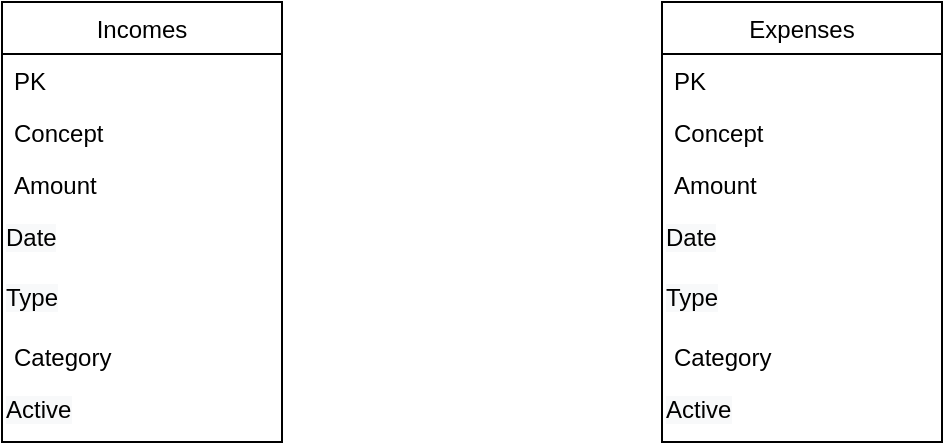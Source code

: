 <mxfile version="14.9.7" type="device"><diagram id="ln-DiwG4FhF-t4TE5HBr" name="Page-1"><mxGraphModel dx="1346" dy="623" grid="1" gridSize="10" guides="1" tooltips="1" connect="1" arrows="1" fold="1" page="1" pageScale="1" pageWidth="827" pageHeight="1169" math="0" shadow="0"><root><mxCell id="0"/><mxCell id="1" parent="0"/><mxCell id="u9EQhdapzNfWU7Dk3FNV-1" value="Incomes" style="swimlane;fontStyle=0;childLayout=stackLayout;horizontal=1;startSize=26;horizontalStack=0;resizeParent=1;resizeParentMax=0;resizeLast=0;collapsible=1;marginBottom=0;" vertex="1" parent="1"><mxGeometry x="170" y="160" width="140" height="220" as="geometry"/></mxCell><mxCell id="u9EQhdapzNfWU7Dk3FNV-2" value="PK" style="text;strokeColor=none;fillColor=none;align=left;verticalAlign=top;spacingLeft=4;spacingRight=4;overflow=hidden;rotatable=0;points=[[0,0.5],[1,0.5]];portConstraint=eastwest;" vertex="1" parent="u9EQhdapzNfWU7Dk3FNV-1"><mxGeometry y="26" width="140" height="26" as="geometry"/></mxCell><mxCell id="u9EQhdapzNfWU7Dk3FNV-5" value="Concept&#10;" style="text;strokeColor=none;fillColor=none;align=left;verticalAlign=top;spacingLeft=4;spacingRight=4;overflow=hidden;rotatable=0;points=[[0,0.5],[1,0.5]];portConstraint=eastwest;" vertex="1" parent="u9EQhdapzNfWU7Dk3FNV-1"><mxGeometry y="52" width="140" height="26" as="geometry"/></mxCell><mxCell id="u9EQhdapzNfWU7Dk3FNV-3" value="Amount" style="text;strokeColor=none;fillColor=none;align=left;verticalAlign=top;spacingLeft=4;spacingRight=4;overflow=hidden;rotatable=0;points=[[0,0.5],[1,0.5]];portConstraint=eastwest;" vertex="1" parent="u9EQhdapzNfWU7Dk3FNV-1"><mxGeometry y="78" width="140" height="26" as="geometry"/></mxCell><mxCell id="u9EQhdapzNfWU7Dk3FNV-6" value="&lt;span style=&quot;color: rgb(0 , 0 , 0) ; font-family: &amp;#34;helvetica&amp;#34; ; font-size: 12px ; font-style: normal ; font-weight: 400 ; letter-spacing: normal ; text-align: left ; text-indent: 0px ; text-transform: none ; word-spacing: 0px ; background-color: rgb(248 , 249 , 250) ; display: inline ; float: none&quot;&gt;Date&lt;/span&gt;" style="text;whiteSpace=wrap;html=1;" vertex="1" parent="u9EQhdapzNfWU7Dk3FNV-1"><mxGeometry y="104" width="140" height="30" as="geometry"/></mxCell><mxCell id="u9EQhdapzNfWU7Dk3FNV-8" value="&lt;span style=&quot;color: rgb(0 , 0 , 0) ; font-family: &amp;#34;helvetica&amp;#34; ; font-size: 12px ; font-style: normal ; font-weight: 400 ; letter-spacing: normal ; text-align: left ; text-indent: 0px ; text-transform: none ; word-spacing: 0px ; background-color: rgb(248 , 249 , 250) ; display: inline ; float: none&quot;&gt;Type&lt;/span&gt;" style="text;whiteSpace=wrap;html=1;" vertex="1" parent="u9EQhdapzNfWU7Dk3FNV-1"><mxGeometry y="134" width="140" height="30" as="geometry"/></mxCell><mxCell id="u9EQhdapzNfWU7Dk3FNV-4" value="Category" style="text;strokeColor=none;fillColor=none;align=left;verticalAlign=top;spacingLeft=4;spacingRight=4;overflow=hidden;rotatable=0;points=[[0,0.5],[1,0.5]];portConstraint=eastwest;" vertex="1" parent="u9EQhdapzNfWU7Dk3FNV-1"><mxGeometry y="164" width="140" height="26" as="geometry"/></mxCell><mxCell id="u9EQhdapzNfWU7Dk3FNV-17" value="&lt;span style=&quot;color: rgb(0 , 0 , 0) ; font-family: &amp;#34;helvetica&amp;#34; ; font-size: 12px ; font-style: normal ; font-weight: 400 ; letter-spacing: normal ; text-align: left ; text-indent: 0px ; text-transform: none ; word-spacing: 0px ; background-color: rgb(248 , 249 , 250) ; display: inline ; float: none&quot;&gt;Active&lt;/span&gt;" style="text;whiteSpace=wrap;html=1;" vertex="1" parent="u9EQhdapzNfWU7Dk3FNV-1"><mxGeometry y="190" width="140" height="30" as="geometry"/></mxCell><mxCell id="u9EQhdapzNfWU7Dk3FNV-18" value="Expenses" style="swimlane;fontStyle=0;childLayout=stackLayout;horizontal=1;startSize=26;horizontalStack=0;resizeParent=1;resizeParentMax=0;resizeLast=0;collapsible=1;marginBottom=0;" vertex="1" parent="1"><mxGeometry x="500" y="160" width="140" height="220" as="geometry"/></mxCell><mxCell id="u9EQhdapzNfWU7Dk3FNV-19" value="PK" style="text;strokeColor=none;fillColor=none;align=left;verticalAlign=top;spacingLeft=4;spacingRight=4;overflow=hidden;rotatable=0;points=[[0,0.5],[1,0.5]];portConstraint=eastwest;" vertex="1" parent="u9EQhdapzNfWU7Dk3FNV-18"><mxGeometry y="26" width="140" height="26" as="geometry"/></mxCell><mxCell id="u9EQhdapzNfWU7Dk3FNV-20" value="Concept&#10;" style="text;strokeColor=none;fillColor=none;align=left;verticalAlign=top;spacingLeft=4;spacingRight=4;overflow=hidden;rotatable=0;points=[[0,0.5],[1,0.5]];portConstraint=eastwest;" vertex="1" parent="u9EQhdapzNfWU7Dk3FNV-18"><mxGeometry y="52" width="140" height="26" as="geometry"/></mxCell><mxCell id="u9EQhdapzNfWU7Dk3FNV-21" value="Amount" style="text;strokeColor=none;fillColor=none;align=left;verticalAlign=top;spacingLeft=4;spacingRight=4;overflow=hidden;rotatable=0;points=[[0,0.5],[1,0.5]];portConstraint=eastwest;" vertex="1" parent="u9EQhdapzNfWU7Dk3FNV-18"><mxGeometry y="78" width="140" height="26" as="geometry"/></mxCell><mxCell id="u9EQhdapzNfWU7Dk3FNV-22" value="&lt;span style=&quot;color: rgb(0 , 0 , 0) ; font-family: &amp;#34;helvetica&amp;#34; ; font-size: 12px ; font-style: normal ; font-weight: 400 ; letter-spacing: normal ; text-align: left ; text-indent: 0px ; text-transform: none ; word-spacing: 0px ; background-color: rgb(248 , 249 , 250) ; display: inline ; float: none&quot;&gt;Date&lt;/span&gt;" style="text;whiteSpace=wrap;html=1;" vertex="1" parent="u9EQhdapzNfWU7Dk3FNV-18"><mxGeometry y="104" width="140" height="30" as="geometry"/></mxCell><mxCell id="u9EQhdapzNfWU7Dk3FNV-23" value="&lt;span style=&quot;color: rgb(0 , 0 , 0) ; font-family: &amp;#34;helvetica&amp;#34; ; font-size: 12px ; font-style: normal ; font-weight: 400 ; letter-spacing: normal ; text-align: left ; text-indent: 0px ; text-transform: none ; word-spacing: 0px ; background-color: rgb(248 , 249 , 250) ; display: inline ; float: none&quot;&gt;Type&lt;/span&gt;" style="text;whiteSpace=wrap;html=1;" vertex="1" parent="u9EQhdapzNfWU7Dk3FNV-18"><mxGeometry y="134" width="140" height="30" as="geometry"/></mxCell><mxCell id="u9EQhdapzNfWU7Dk3FNV-24" value="Category" style="text;strokeColor=none;fillColor=none;align=left;verticalAlign=top;spacingLeft=4;spacingRight=4;overflow=hidden;rotatable=0;points=[[0,0.5],[1,0.5]];portConstraint=eastwest;" vertex="1" parent="u9EQhdapzNfWU7Dk3FNV-18"><mxGeometry y="164" width="140" height="26" as="geometry"/></mxCell><mxCell id="u9EQhdapzNfWU7Dk3FNV-25" value="&lt;span style=&quot;color: rgb(0 , 0 , 0) ; font-family: &amp;#34;helvetica&amp;#34; ; font-size: 12px ; font-style: normal ; font-weight: 400 ; letter-spacing: normal ; text-align: left ; text-indent: 0px ; text-transform: none ; word-spacing: 0px ; background-color: rgb(248 , 249 , 250) ; display: inline ; float: none&quot;&gt;Active&lt;/span&gt;" style="text;whiteSpace=wrap;html=1;" vertex="1" parent="u9EQhdapzNfWU7Dk3FNV-18"><mxGeometry y="190" width="140" height="30" as="geometry"/></mxCell></root></mxGraphModel></diagram></mxfile>